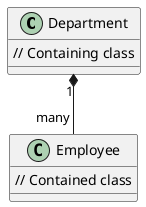 @startuml
class Department {
    // Containing class
}

class Employee {
    // Contained class
}

Department "1" *-- "many" Employee
@enduml
